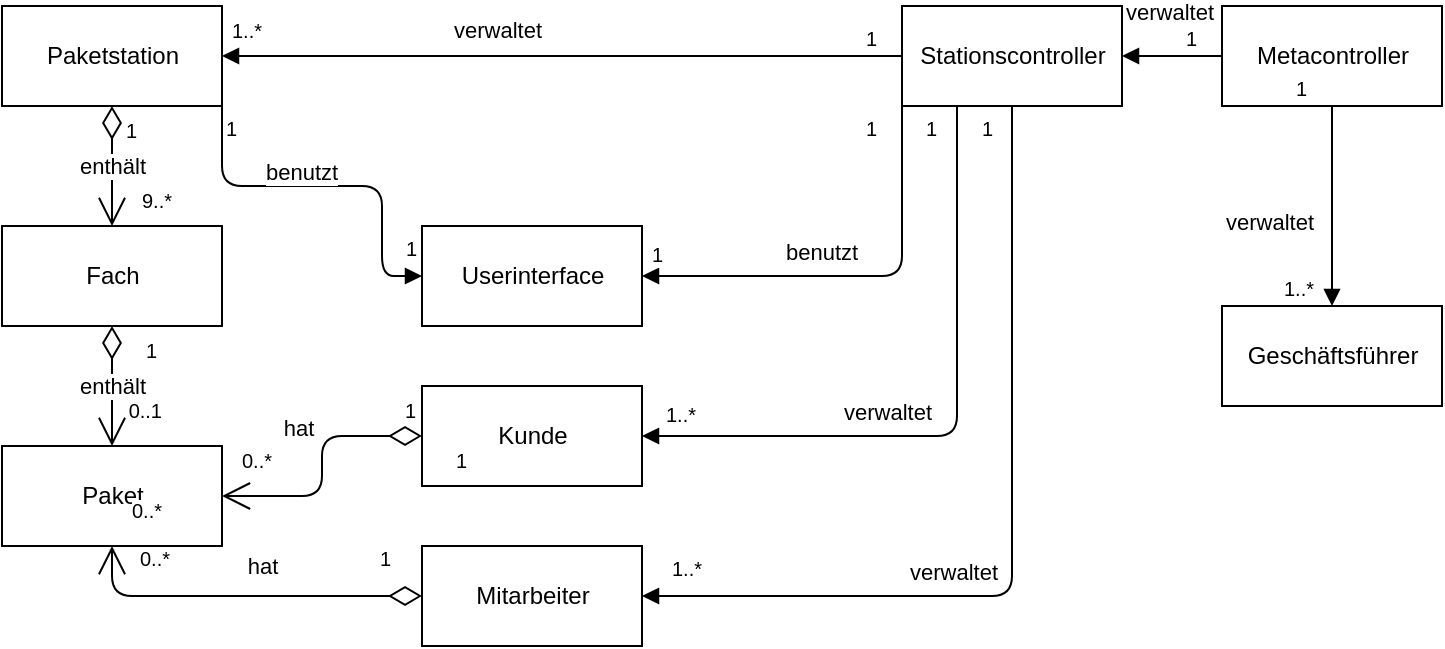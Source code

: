 <mxfile version="12.6.1"><diagram id="E2tN_GHMjIL8j4RE7XMT" name="Page-1"><mxGraphModel dx="1408" dy="690" grid="1" gridSize="10" guides="1" tooltips="1" connect="1" arrows="1" fold="1" page="1" pageScale="1" pageWidth="827" pageHeight="1169" math="0" shadow="0"><root><mxCell id="0"/><mxCell id="1" parent="0"/><mxCell id="I0-39E2e0Zr082eCY8F6-37" value="Stationscontroller" style="html=1;" vertex="1" parent="1"><mxGeometry x="480" y="140" width="110" height="50" as="geometry"/></mxCell><mxCell id="I0-39E2e0Zr082eCY8F6-38" value="Paket" style="html=1;" vertex="1" parent="1"><mxGeometry x="30" y="360" width="110" height="50" as="geometry"/></mxCell><mxCell id="I0-39E2e0Zr082eCY8F6-39" value="Userinterface" style="html=1;" vertex="1" parent="1"><mxGeometry x="240" y="250" width="110" height="50" as="geometry"/></mxCell><mxCell id="I0-39E2e0Zr082eCY8F6-40" value="Fach" style="html=1;" vertex="1" parent="1"><mxGeometry x="30" y="250" width="110" height="50" as="geometry"/></mxCell><mxCell id="I0-39E2e0Zr082eCY8F6-41" value="Kunde" style="html=1;" vertex="1" parent="1"><mxGeometry x="240.0" y="330" width="110" height="50" as="geometry"/></mxCell><mxCell id="I0-39E2e0Zr082eCY8F6-42" value="Mitarbeiter" style="html=1;" vertex="1" parent="1"><mxGeometry x="240.0" y="410" width="110" height="50" as="geometry"/></mxCell><mxCell id="I0-39E2e0Zr082eCY8F6-43" value="Paketstation" style="html=1;" vertex="1" parent="1"><mxGeometry x="30" y="140" width="110" height="50" as="geometry"/></mxCell><mxCell id="I0-39E2e0Zr082eCY8F6-44" value="enthält" style="endArrow=open;html=1;endSize=12;startArrow=diamondThin;startSize=14;startFill=0;edgeStyle=orthogonalEdgeStyle;entryX=0.5;entryY=0;entryDx=0;entryDy=0;" edge="1" parent="1" source="I0-39E2e0Zr082eCY8F6-43" target="I0-39E2e0Zr082eCY8F6-40"><mxGeometry relative="1" as="geometry"><mxPoint x="-390" y="440" as="sourcePoint"/><mxPoint x="160" y="290" as="targetPoint"/></mxGeometry></mxCell><mxCell id="I0-39E2e0Zr082eCY8F6-45" value="1" style="resizable=0;html=1;align=left;verticalAlign=top;labelBackgroundColor=#ffffff;fontSize=10;" connectable="0" vertex="1" parent="I0-39E2e0Zr082eCY8F6-44"><mxGeometry x="-1" relative="1" as="geometry"><mxPoint x="4.59" as="offset"/></mxGeometry></mxCell><mxCell id="I0-39E2e0Zr082eCY8F6-46" value="9..*" style="resizable=0;html=1;align=right;verticalAlign=top;labelBackgroundColor=#ffffff;fontSize=10;" connectable="0" vertex="1" parent="I0-39E2e0Zr082eCY8F6-44"><mxGeometry x="1" relative="1" as="geometry"><mxPoint x="30" y="-25" as="offset"/></mxGeometry></mxCell><mxCell id="I0-39E2e0Zr082eCY8F6-47" value="enthält" style="endArrow=open;html=1;endSize=12;startArrow=diamondThin;startSize=14;startFill=0;edgeStyle=orthogonalEdgeStyle;exitX=0.5;exitY=1;exitDx=0;exitDy=0;entryX=0.5;entryY=0;entryDx=0;entryDy=0;" edge="1" parent="1" source="I0-39E2e0Zr082eCY8F6-40" target="I0-39E2e0Zr082eCY8F6-38"><mxGeometry relative="1" as="geometry"><mxPoint x="-390" y="430" as="sourcePoint"/><mxPoint x="-230" y="430" as="targetPoint"/></mxGeometry></mxCell><mxCell id="I0-39E2e0Zr082eCY8F6-48" value="1" style="resizable=0;html=1;align=left;verticalAlign=top;labelBackgroundColor=#ffffff;fontSize=10;" connectable="0" vertex="1" parent="I0-39E2e0Zr082eCY8F6-47"><mxGeometry x="-1" relative="1" as="geometry"><mxPoint x="15" as="offset"/></mxGeometry></mxCell><mxCell id="I0-39E2e0Zr082eCY8F6-49" value="0..1" style="resizable=0;html=1;align=right;verticalAlign=top;labelBackgroundColor=#ffffff;fontSize=10;" connectable="0" vertex="1" parent="I0-39E2e0Zr082eCY8F6-47"><mxGeometry x="1" relative="1" as="geometry"><mxPoint x="25" y="-30" as="offset"/></mxGeometry></mxCell><mxCell id="I0-39E2e0Zr082eCY8F6-50" value="verwaltet" style="endArrow=block;endFill=1;html=1;edgeStyle=orthogonalEdgeStyle;align=left;verticalAlign=top;exitX=0;exitY=0.5;exitDx=0;exitDy=0;entryX=1;entryY=0.5;entryDx=0;entryDy=0;" edge="1" parent="1" source="I0-39E2e0Zr082eCY8F6-37" target="I0-39E2e0Zr082eCY8F6-43"><mxGeometry x="0.331" y="-26" relative="1" as="geometry"><mxPoint x="-10" y="430" as="sourcePoint"/><mxPoint x="170" y="110" as="targetPoint"/><mxPoint as="offset"/></mxGeometry></mxCell><mxCell id="I0-39E2e0Zr082eCY8F6-51" value="1" style="resizable=0;html=1;align=left;verticalAlign=bottom;labelBackgroundColor=#ffffff;fontSize=10;" connectable="0" vertex="1" parent="I0-39E2e0Zr082eCY8F6-50"><mxGeometry x="-1" relative="1" as="geometry"><mxPoint x="-20.12" y="-0.59" as="offset"/></mxGeometry></mxCell><mxCell id="I0-39E2e0Zr082eCY8F6-52" value="1..*" style="resizable=0;html=1;align=left;verticalAlign=bottom;labelBackgroundColor=#ffffff;fontSize=10;" connectable="0" vertex="1" parent="1"><mxGeometry x="169.998" y="149.998" as="geometry"><mxPoint x="-27.12" y="10.41" as="offset"/></mxGeometry></mxCell><mxCell id="I0-39E2e0Zr082eCY8F6-53" value="benutzt" style="endArrow=block;endFill=1;html=1;edgeStyle=orthogonalEdgeStyle;align=left;verticalAlign=top;entryX=0;entryY=0.5;entryDx=0;entryDy=0;exitX=1;exitY=1;exitDx=0;exitDy=0;" edge="1" parent="1" source="I0-39E2e0Zr082eCY8F6-43" target="I0-39E2e0Zr082eCY8F6-39"><mxGeometry x="-0.351" y="20" relative="1" as="geometry"><mxPoint x="320" y="190" as="sourcePoint"/><mxPoint x="150" y="175.167" as="targetPoint"/><mxPoint as="offset"/><Array as="points"><mxPoint x="140" y="230"/><mxPoint x="220" y="230"/><mxPoint x="220" y="275"/></Array></mxGeometry></mxCell><mxCell id="I0-39E2e0Zr082eCY8F6-54" value="1" style="resizable=0;html=1;align=left;verticalAlign=bottom;labelBackgroundColor=#ffffff;fontSize=10;" connectable="0" vertex="1" parent="I0-39E2e0Zr082eCY8F6-53"><mxGeometry x="-1" relative="1" as="geometry"><mxPoint x="-3.553e-15" y="19.83" as="offset"/></mxGeometry></mxCell><mxCell id="I0-39E2e0Zr082eCY8F6-55" value="1" style="resizable=0;html=1;align=left;verticalAlign=bottom;labelBackgroundColor=#ffffff;fontSize=10;" connectable="0" vertex="1" parent="1"><mxGeometry x="220" y="259.997" as="geometry"><mxPoint x="10.0" y="9.83" as="offset"/></mxGeometry></mxCell><mxCell id="I0-39E2e0Zr082eCY8F6-56" value="benutzt" style="endArrow=block;endFill=1;html=1;edgeStyle=orthogonalEdgeStyle;align=left;verticalAlign=top;entryX=1;entryY=0.5;entryDx=0;entryDy=0;exitX=0;exitY=0.75;exitDx=0;exitDy=0;" edge="1" parent="1" source="I0-39E2e0Zr082eCY8F6-37" target="I0-39E2e0Zr082eCY8F6-39"><mxGeometry x="0.385" y="-25" relative="1" as="geometry"><mxPoint x="400" y="189.997" as="sourcePoint"/><mxPoint x="500" y="274.997" as="targetPoint"/><mxPoint as="offset"/><Array as="points"><mxPoint x="480" y="275"/></Array></mxGeometry></mxCell><mxCell id="I0-39E2e0Zr082eCY8F6-57" value="1" style="resizable=0;html=1;align=left;verticalAlign=bottom;labelBackgroundColor=#ffffff;fontSize=10;" connectable="0" vertex="1" parent="I0-39E2e0Zr082eCY8F6-56"><mxGeometry x="-1" relative="1" as="geometry"><mxPoint x="-20.0" y="32.33" as="offset"/></mxGeometry></mxCell><mxCell id="I0-39E2e0Zr082eCY8F6-58" value="1" style="resizable=0;html=1;align=left;verticalAlign=bottom;labelBackgroundColor=#ffffff;fontSize=10;" connectable="0" vertex="1" parent="1"><mxGeometry x="353.33" y="239.997" as="geometry"><mxPoint x="-3.553e-15" y="32.33" as="offset"/></mxGeometry></mxCell><mxCell id="I0-39E2e0Zr082eCY8F6-59" value="hat" style="endArrow=open;html=1;endSize=12;startArrow=diamondThin;startSize=14;startFill=0;edgeStyle=orthogonalEdgeStyle;entryX=1;entryY=0.5;entryDx=0;entryDy=0;" edge="1" parent="1" source="I0-39E2e0Zr082eCY8F6-41" target="I0-39E2e0Zr082eCY8F6-38"><mxGeometry x="-0.225" y="-13" relative="1" as="geometry"><mxPoint x="95" y="310.167" as="sourcePoint"/><mxPoint x="95" y="370.167" as="targetPoint"/><mxPoint x="1" y="-5" as="offset"/></mxGeometry></mxCell><mxCell id="I0-39E2e0Zr082eCY8F6-60" value="1" style="resizable=0;html=1;align=left;verticalAlign=top;labelBackgroundColor=#ffffff;fontSize=10;" connectable="0" vertex="1" parent="I0-39E2e0Zr082eCY8F6-59"><mxGeometry x="-1" relative="1" as="geometry"><mxPoint x="15" as="offset"/></mxGeometry></mxCell><mxCell id="I0-39E2e0Zr082eCY8F6-61" value="0..*" style="resizable=0;html=1;align=right;verticalAlign=top;labelBackgroundColor=#ffffff;fontSize=10;" connectable="0" vertex="1" parent="I0-39E2e0Zr082eCY8F6-59"><mxGeometry x="1" relative="1" as="geometry"><mxPoint x="25" y="-30" as="offset"/></mxGeometry></mxCell><mxCell id="I0-39E2e0Zr082eCY8F6-62" value="1" style="resizable=0;html=1;align=right;verticalAlign=top;labelBackgroundColor=#ffffff;fontSize=10;" connectable="0" vertex="1" parent="1"><mxGeometry x="209.997" y="365.167" as="geometry"><mxPoint x="28" y="-35" as="offset"/></mxGeometry></mxCell><mxCell id="I0-39E2e0Zr082eCY8F6-63" value="hat" style="endArrow=open;html=1;endSize=12;startArrow=diamondThin;startSize=14;startFill=0;edgeStyle=orthogonalEdgeStyle;entryX=0.5;entryY=1;entryDx=0;entryDy=0;exitX=0;exitY=0.5;exitDx=0;exitDy=0;" edge="1" parent="1" source="I0-39E2e0Zr082eCY8F6-42" target="I0-39E2e0Zr082eCY8F6-38"><mxGeometry x="0.893" y="-75" relative="1" as="geometry"><mxPoint x="253.33" y="365.167" as="sourcePoint"/><mxPoint x="150" y="395.167" as="targetPoint"/><mxPoint as="offset"/></mxGeometry></mxCell><mxCell id="I0-39E2e0Zr082eCY8F6-64" value="1" style="resizable=0;html=1;align=left;verticalAlign=top;labelBackgroundColor=#ffffff;fontSize=10;" connectable="0" vertex="1" parent="I0-39E2e0Zr082eCY8F6-63"><mxGeometry x="-1" relative="1" as="geometry"><mxPoint x="-23.33" y="-30.83" as="offset"/></mxGeometry></mxCell><mxCell id="I0-39E2e0Zr082eCY8F6-65" value="0..*" style="resizable=0;html=1;align=right;verticalAlign=top;labelBackgroundColor=#ffffff;fontSize=10;" connectable="0" vertex="1" parent="I0-39E2e0Zr082eCY8F6-63"><mxGeometry x="1" relative="1" as="geometry"><mxPoint x="25" y="-30" as="offset"/></mxGeometry></mxCell><mxCell id="I0-39E2e0Zr082eCY8F6-66" value="0..*" style="resizable=0;html=1;align=left;verticalAlign=top;labelBackgroundColor=#ffffff;fontSize=10;" connectable="0" vertex="1" parent="1"><mxGeometry x="390.003" y="399.997" as="geometry"><mxPoint x="-293.33" y="4" as="offset"/></mxGeometry></mxCell><mxCell id="I0-39E2e0Zr082eCY8F6-67" value="verwaltet" style="endArrow=block;endFill=1;html=1;edgeStyle=orthogonalEdgeStyle;align=left;verticalAlign=top;entryX=1;entryY=0.5;entryDx=0;entryDy=0;exitX=0.25;exitY=1;exitDx=0;exitDy=0;" edge="1" parent="1" source="I0-39E2e0Zr082eCY8F6-37" target="I0-39E2e0Zr082eCY8F6-41"><mxGeometry x="0.385" y="-25" relative="1" as="geometry"><mxPoint x="490" y="187.667" as="sourcePoint"/><mxPoint x="360" y="285.167" as="targetPoint"/><mxPoint as="offset"/><Array as="points"><mxPoint x="508" y="355"/></Array></mxGeometry></mxCell><mxCell id="I0-39E2e0Zr082eCY8F6-68" value="1" style="resizable=0;html=1;align=left;verticalAlign=bottom;labelBackgroundColor=#ffffff;fontSize=10;" connectable="0" vertex="1" parent="I0-39E2e0Zr082eCY8F6-67"><mxGeometry x="-1" relative="1" as="geometry"><mxPoint x="-17.5" y="19.83" as="offset"/></mxGeometry></mxCell><mxCell id="I0-39E2e0Zr082eCY8F6-69" value="1..*" style="resizable=0;html=1;align=left;verticalAlign=bottom;labelBackgroundColor=#ffffff;fontSize=10;" connectable="0" vertex="1" parent="1"><mxGeometry x="360" y="319.997" as="geometry"><mxPoint x="-3.553e-15" y="32.33" as="offset"/></mxGeometry></mxCell><mxCell id="I0-39E2e0Zr082eCY8F6-70" value="verwaltet" style="endArrow=block;endFill=1;html=1;edgeStyle=orthogonalEdgeStyle;align=left;verticalAlign=top;entryX=1;entryY=0.5;entryDx=0;entryDy=0;exitX=0.5;exitY=1;exitDx=0;exitDy=0;" edge="1" parent="1" source="I0-39E2e0Zr082eCY8F6-37" target="I0-39E2e0Zr082eCY8F6-42"><mxGeometry x="0.385" y="-25" relative="1" as="geometry"><mxPoint x="517.5" y="200.167" as="sourcePoint"/><mxPoint x="363.333" y="365.167" as="targetPoint"/><mxPoint as="offset"/><Array as="points"><mxPoint x="535" y="435"/></Array></mxGeometry></mxCell><mxCell id="I0-39E2e0Zr082eCY8F6-71" value="1" style="resizable=0;html=1;align=left;verticalAlign=bottom;labelBackgroundColor=#ffffff;fontSize=10;" connectable="0" vertex="1" parent="I0-39E2e0Zr082eCY8F6-70"><mxGeometry x="-1" relative="1" as="geometry"><mxPoint x="-17.5" y="19.83" as="offset"/></mxGeometry></mxCell><mxCell id="I0-39E2e0Zr082eCY8F6-72" value="1..*" style="resizable=0;html=1;align=left;verticalAlign=bottom;labelBackgroundColor=#ffffff;fontSize=10;" connectable="0" vertex="1" parent="1"><mxGeometry x="380" y="409.997" as="geometry"><mxPoint x="-17.5" y="19.83" as="offset"/></mxGeometry></mxCell><mxCell id="I0-39E2e0Zr082eCY8F6-73" value="Geschäftsführer" style="html=1;" vertex="1" parent="1"><mxGeometry x="640" y="290" width="110" height="50" as="geometry"/></mxCell><mxCell id="I0-39E2e0Zr082eCY8F6-74" value="Metacontroller" style="html=1;" vertex="1" parent="1"><mxGeometry x="640" y="140" width="110" height="50" as="geometry"/></mxCell><mxCell id="I0-39E2e0Zr082eCY8F6-75" value="verwaltet" style="endArrow=block;endFill=1;html=1;edgeStyle=orthogonalEdgeStyle;align=left;verticalAlign=top;exitX=0;exitY=0.5;exitDx=0;exitDy=0;entryX=1;entryY=0.5;entryDx=0;entryDy=0;" edge="1" parent="1" source="I0-39E2e0Zr082eCY8F6-74" target="I0-39E2e0Zr082eCY8F6-37"><mxGeometry x="1" y="-35" relative="1" as="geometry"><mxPoint x="490" y="175" as="sourcePoint"/><mxPoint x="150" y="175" as="targetPoint"/><mxPoint as="offset"/></mxGeometry></mxCell><mxCell id="I0-39E2e0Zr082eCY8F6-76" value="1" style="resizable=0;html=1;align=left;verticalAlign=bottom;labelBackgroundColor=#ffffff;fontSize=10;" connectable="0" vertex="1" parent="I0-39E2e0Zr082eCY8F6-75"><mxGeometry x="-1" relative="1" as="geometry"><mxPoint x="-20.12" y="-0.59" as="offset"/></mxGeometry></mxCell><mxCell id="I0-39E2e0Zr082eCY8F6-77" value="verwaltet" style="endArrow=block;endFill=1;html=1;edgeStyle=orthogonalEdgeStyle;align=left;verticalAlign=top;exitX=0.5;exitY=1;exitDx=0;exitDy=0;entryX=0.5;entryY=0;entryDx=0;entryDy=0;" edge="1" parent="1" source="I0-39E2e0Zr082eCY8F6-74" target="I0-39E2e0Zr082eCY8F6-73"><mxGeometry x="-0.111" y="-55" relative="1" as="geometry"><mxPoint x="650" y="175" as="sourcePoint"/><mxPoint x="600" y="175" as="targetPoint"/><mxPoint as="offset"/></mxGeometry></mxCell><mxCell id="I0-39E2e0Zr082eCY8F6-78" value="1" style="resizable=0;html=1;align=left;verticalAlign=bottom;labelBackgroundColor=#ffffff;fontSize=10;" connectable="0" vertex="1" parent="I0-39E2e0Zr082eCY8F6-77"><mxGeometry x="-1" relative="1" as="geometry"><mxPoint x="-20.12" y="-0.59" as="offset"/></mxGeometry></mxCell><mxCell id="I0-39E2e0Zr082eCY8F6-79" value="1..*" style="resizable=0;html=1;align=left;verticalAlign=bottom;labelBackgroundColor=#ffffff;fontSize=10;" connectable="0" vertex="1" parent="1"><mxGeometry x="320" y="329.997" as="geometry"><mxPoint x="349" y="-40.67" as="offset"/></mxGeometry></mxCell></root></mxGraphModel></diagram></mxfile>